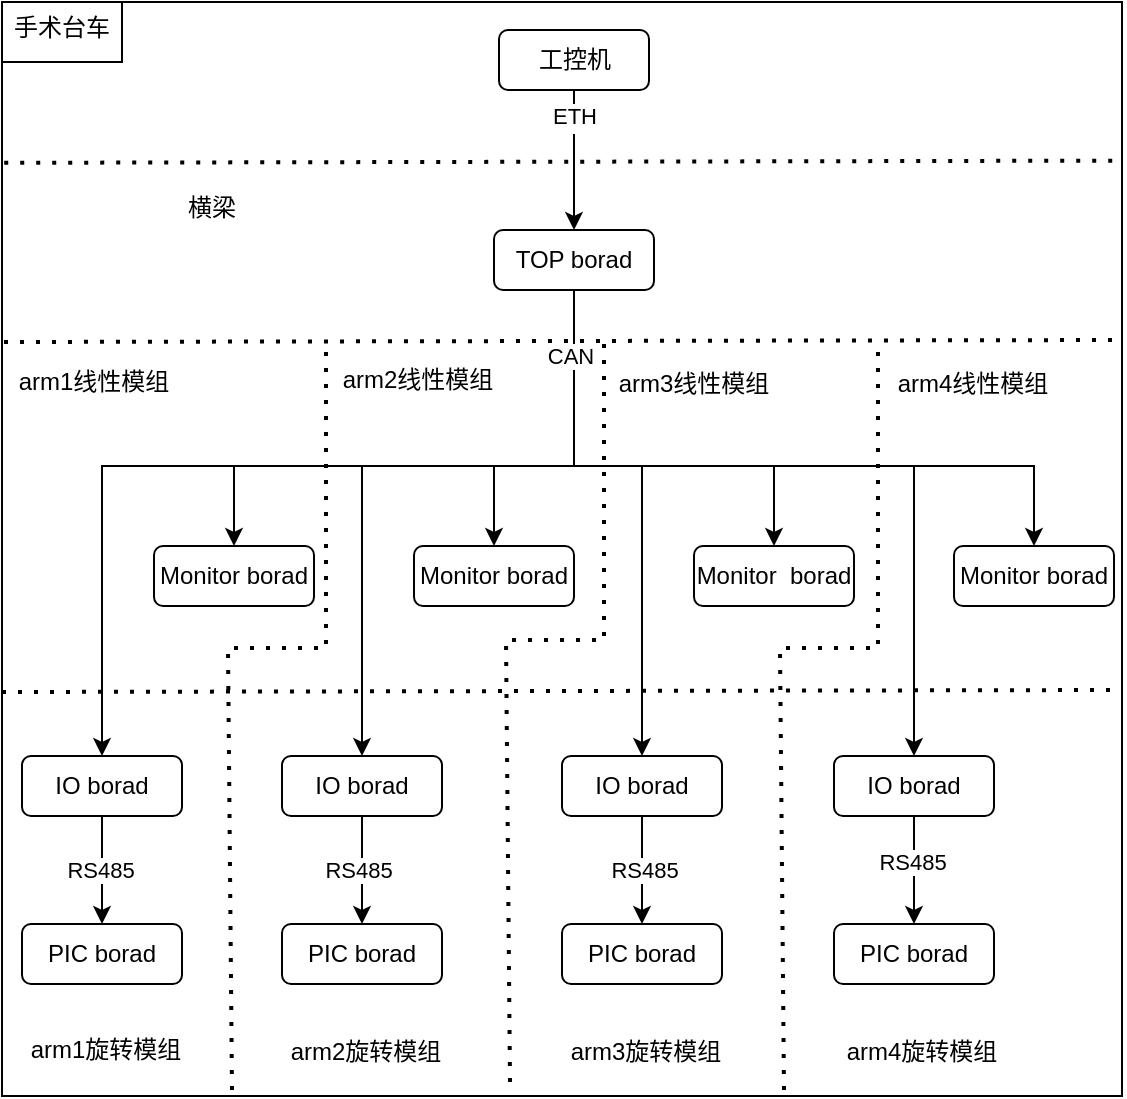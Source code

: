 <mxfile version="22.1.20" type="github">
  <diagram name="第 1 页" id="UXunFXDOlPToH5AsTCEy">
    <mxGraphModel dx="733" dy="1639" grid="1" gridSize="1" guides="1" tooltips="1" connect="1" arrows="1" fold="1" page="1" pageScale="1" pageWidth="827" pageHeight="1169" math="0" shadow="0">
      <root>
        <mxCell id="0" />
        <mxCell id="1" parent="0" />
        <mxCell id="_Sqe5zTtczQkSGVGD6ec-38" value="" style="rounded=1;whiteSpace=wrap;html=1;" vertex="1" parent="1">
          <mxGeometry x="142" y="289" width="96" height="160" as="geometry" />
        </mxCell>
        <mxCell id="_Sqe5zTtczQkSGVGD6ec-2" value="" style="rounded=0;whiteSpace=wrap;html=1;" vertex="1" parent="1">
          <mxGeometry x="140" y="-57" width="560" height="547" as="geometry" />
        </mxCell>
        <mxCell id="_Sqe5zTtczQkSGVGD6ec-4" value="" style="rounded=0;whiteSpace=wrap;html=1;" vertex="1" parent="1">
          <mxGeometry x="140" y="-57" width="60" height="30" as="geometry" />
        </mxCell>
        <mxCell id="_Sqe5zTtczQkSGVGD6ec-3" value="手术台车" style="text;html=1;strokeColor=none;fillColor=none;align=center;verticalAlign=middle;whiteSpace=wrap;rounded=0;" vertex="1" parent="1">
          <mxGeometry x="140" y="-57" width="60" height="25" as="geometry" />
        </mxCell>
        <mxCell id="_Sqe5zTtczQkSGVGD6ec-14" style="edgeStyle=orthogonalEdgeStyle;rounded=0;orthogonalLoop=1;jettySize=auto;html=1;exitX=0.5;exitY=1;exitDx=0;exitDy=0;" edge="1" parent="1" source="_Sqe5zTtczQkSGVGD6ec-5" target="_Sqe5zTtczQkSGVGD6ec-6">
          <mxGeometry relative="1" as="geometry">
            <Array as="points">
              <mxPoint x="426" y="175" />
              <mxPoint x="656" y="175" />
            </Array>
          </mxGeometry>
        </mxCell>
        <mxCell id="_Sqe5zTtczQkSGVGD6ec-15" style="edgeStyle=orthogonalEdgeStyle;rounded=0;orthogonalLoop=1;jettySize=auto;html=1;exitX=0.5;exitY=1;exitDx=0;exitDy=0;" edge="1" parent="1" source="_Sqe5zTtczQkSGVGD6ec-5" target="_Sqe5zTtczQkSGVGD6ec-13">
          <mxGeometry relative="1" as="geometry">
            <Array as="points">
              <mxPoint x="426" y="175" />
              <mxPoint x="526" y="175" />
            </Array>
          </mxGeometry>
        </mxCell>
        <mxCell id="_Sqe5zTtczQkSGVGD6ec-16" style="edgeStyle=orthogonalEdgeStyle;rounded=0;orthogonalLoop=1;jettySize=auto;html=1;" edge="1" parent="1" source="_Sqe5zTtczQkSGVGD6ec-5" target="_Sqe5zTtczQkSGVGD6ec-12">
          <mxGeometry relative="1" as="geometry">
            <Array as="points">
              <mxPoint x="426" y="175" />
              <mxPoint x="386" y="175" />
            </Array>
          </mxGeometry>
        </mxCell>
        <mxCell id="_Sqe5zTtczQkSGVGD6ec-17" style="edgeStyle=orthogonalEdgeStyle;rounded=0;orthogonalLoop=1;jettySize=auto;html=1;exitX=0.5;exitY=1;exitDx=0;exitDy=0;" edge="1" parent="1" source="_Sqe5zTtczQkSGVGD6ec-5" target="_Sqe5zTtczQkSGVGD6ec-11">
          <mxGeometry relative="1" as="geometry">
            <Array as="points">
              <mxPoint x="426" y="175" />
              <mxPoint x="256" y="175" />
            </Array>
          </mxGeometry>
        </mxCell>
        <mxCell id="_Sqe5zTtczQkSGVGD6ec-24" style="edgeStyle=orthogonalEdgeStyle;rounded=0;orthogonalLoop=1;jettySize=auto;html=1;exitX=0.5;exitY=1;exitDx=0;exitDy=0;" edge="1" parent="1" source="_Sqe5zTtczQkSGVGD6ec-5" target="_Sqe5zTtczQkSGVGD6ec-8">
          <mxGeometry relative="1" as="geometry">
            <Array as="points">
              <mxPoint x="426" y="175" />
              <mxPoint x="320" y="175" />
            </Array>
          </mxGeometry>
        </mxCell>
        <mxCell id="_Sqe5zTtczQkSGVGD6ec-25" style="edgeStyle=orthogonalEdgeStyle;rounded=0;orthogonalLoop=1;jettySize=auto;html=1;entryX=0.5;entryY=0;entryDx=0;entryDy=0;exitX=0.5;exitY=1;exitDx=0;exitDy=0;" edge="1" parent="1" source="_Sqe5zTtczQkSGVGD6ec-5" target="_Sqe5zTtczQkSGVGD6ec-7">
          <mxGeometry relative="1" as="geometry">
            <Array as="points">
              <mxPoint x="426" y="175" />
              <mxPoint x="190" y="175" />
            </Array>
          </mxGeometry>
        </mxCell>
        <mxCell id="_Sqe5zTtczQkSGVGD6ec-26" style="edgeStyle=orthogonalEdgeStyle;rounded=0;orthogonalLoop=1;jettySize=auto;html=1;" edge="1" parent="1" source="_Sqe5zTtczQkSGVGD6ec-5" target="_Sqe5zTtczQkSGVGD6ec-9">
          <mxGeometry relative="1" as="geometry">
            <Array as="points">
              <mxPoint x="426" y="175" />
              <mxPoint x="460" y="175" />
            </Array>
          </mxGeometry>
        </mxCell>
        <mxCell id="_Sqe5zTtczQkSGVGD6ec-27" style="edgeStyle=orthogonalEdgeStyle;rounded=0;orthogonalLoop=1;jettySize=auto;html=1;exitX=0.5;exitY=1;exitDx=0;exitDy=0;" edge="1" parent="1" source="_Sqe5zTtczQkSGVGD6ec-5" target="_Sqe5zTtczQkSGVGD6ec-10">
          <mxGeometry relative="1" as="geometry">
            <Array as="points">
              <mxPoint x="426" y="175" />
              <mxPoint x="596" y="175" />
            </Array>
          </mxGeometry>
        </mxCell>
        <mxCell id="_Sqe5zTtczQkSGVGD6ec-70" value="CAN" style="edgeLabel;html=1;align=center;verticalAlign=middle;resizable=0;points=[];" vertex="1" connectable="0" parent="_Sqe5zTtczQkSGVGD6ec-27">
          <mxGeometry x="-0.836" y="-2" relative="1" as="geometry">
            <mxPoint as="offset" />
          </mxGeometry>
        </mxCell>
        <mxCell id="_Sqe5zTtczQkSGVGD6ec-5" value="TOP borad" style="rounded=1;whiteSpace=wrap;html=1;" vertex="1" parent="1">
          <mxGeometry x="386" y="57" width="80" height="30" as="geometry" />
        </mxCell>
        <mxCell id="_Sqe5zTtczQkSGVGD6ec-6" value="Monitor&amp;nbsp;borad" style="rounded=1;whiteSpace=wrap;html=1;" vertex="1" parent="1">
          <mxGeometry x="616" y="215" width="80" height="30" as="geometry" />
        </mxCell>
        <mxCell id="_Sqe5zTtczQkSGVGD6ec-34" style="edgeStyle=orthogonalEdgeStyle;rounded=0;orthogonalLoop=1;jettySize=auto;html=1;entryX=0.5;entryY=0;entryDx=0;entryDy=0;" edge="1" parent="1" source="_Sqe5zTtczQkSGVGD6ec-7" target="_Sqe5zTtczQkSGVGD6ec-31">
          <mxGeometry relative="1" as="geometry" />
        </mxCell>
        <mxCell id="_Sqe5zTtczQkSGVGD6ec-71" value="RS485" style="edgeLabel;html=1;align=center;verticalAlign=middle;resizable=0;points=[];" vertex="1" connectable="0" parent="_Sqe5zTtczQkSGVGD6ec-34">
          <mxGeometry x="0.154" y="-2" relative="1" as="geometry">
            <mxPoint x="1" y="-4" as="offset" />
          </mxGeometry>
        </mxCell>
        <mxCell id="_Sqe5zTtczQkSGVGD6ec-7" value="IO borad" style="rounded=1;whiteSpace=wrap;html=1;" vertex="1" parent="1">
          <mxGeometry x="150" y="320" width="80" height="30" as="geometry" />
        </mxCell>
        <mxCell id="_Sqe5zTtczQkSGVGD6ec-35" style="edgeStyle=orthogonalEdgeStyle;rounded=0;orthogonalLoop=1;jettySize=auto;html=1;" edge="1" parent="1" source="_Sqe5zTtczQkSGVGD6ec-8" target="_Sqe5zTtczQkSGVGD6ec-30">
          <mxGeometry relative="1" as="geometry" />
        </mxCell>
        <mxCell id="_Sqe5zTtczQkSGVGD6ec-72" value="RS485" style="edgeLabel;html=1;align=center;verticalAlign=middle;resizable=0;points=[];" vertex="1" connectable="0" parent="_Sqe5zTtczQkSGVGD6ec-35">
          <mxGeometry x="-0.023" y="-4" relative="1" as="geometry">
            <mxPoint x="2" as="offset" />
          </mxGeometry>
        </mxCell>
        <mxCell id="_Sqe5zTtczQkSGVGD6ec-8" value="IO&amp;nbsp;borad" style="rounded=1;whiteSpace=wrap;html=1;" vertex="1" parent="1">
          <mxGeometry x="280" y="320" width="80" height="30" as="geometry" />
        </mxCell>
        <mxCell id="_Sqe5zTtczQkSGVGD6ec-36" style="edgeStyle=orthogonalEdgeStyle;rounded=0;orthogonalLoop=1;jettySize=auto;html=1;" edge="1" parent="1" source="_Sqe5zTtczQkSGVGD6ec-9" target="_Sqe5zTtczQkSGVGD6ec-29">
          <mxGeometry relative="1" as="geometry" />
        </mxCell>
        <mxCell id="_Sqe5zTtczQkSGVGD6ec-73" value="RS485" style="edgeLabel;html=1;align=center;verticalAlign=middle;resizable=0;points=[];" vertex="1" connectable="0" parent="_Sqe5zTtczQkSGVGD6ec-36">
          <mxGeometry x="-0.231" y="2" relative="1" as="geometry">
            <mxPoint x="-1" y="6" as="offset" />
          </mxGeometry>
        </mxCell>
        <mxCell id="_Sqe5zTtczQkSGVGD6ec-9" value="IO&amp;nbsp;borad" style="rounded=1;whiteSpace=wrap;html=1;" vertex="1" parent="1">
          <mxGeometry x="420" y="320" width="80" height="30" as="geometry" />
        </mxCell>
        <mxCell id="_Sqe5zTtczQkSGVGD6ec-37" style="edgeStyle=orthogonalEdgeStyle;rounded=0;orthogonalLoop=1;jettySize=auto;html=1;" edge="1" parent="1" source="_Sqe5zTtczQkSGVGD6ec-10" target="_Sqe5zTtczQkSGVGD6ec-28">
          <mxGeometry relative="1" as="geometry" />
        </mxCell>
        <mxCell id="_Sqe5zTtczQkSGVGD6ec-74" value="RS485" style="edgeLabel;html=1;align=center;verticalAlign=middle;resizable=0;points=[];" vertex="1" connectable="0" parent="_Sqe5zTtczQkSGVGD6ec-37">
          <mxGeometry x="-0.231" y="-4" relative="1" as="geometry">
            <mxPoint x="3" y="2" as="offset" />
          </mxGeometry>
        </mxCell>
        <mxCell id="_Sqe5zTtczQkSGVGD6ec-10" value="IO&amp;nbsp;borad" style="rounded=1;whiteSpace=wrap;html=1;" vertex="1" parent="1">
          <mxGeometry x="556" y="320" width="80" height="30" as="geometry" />
        </mxCell>
        <mxCell id="_Sqe5zTtczQkSGVGD6ec-11" value="Monitor borad" style="rounded=1;whiteSpace=wrap;html=1;" vertex="1" parent="1">
          <mxGeometry x="216" y="215" width="80" height="30" as="geometry" />
        </mxCell>
        <mxCell id="_Sqe5zTtczQkSGVGD6ec-12" value="Monitor borad" style="rounded=1;whiteSpace=wrap;html=1;" vertex="1" parent="1">
          <mxGeometry x="346" y="215" width="80" height="30" as="geometry" />
        </mxCell>
        <mxCell id="_Sqe5zTtczQkSGVGD6ec-13" value="Monitor&amp;nbsp;&amp;nbsp;borad" style="rounded=1;whiteSpace=wrap;html=1;" vertex="1" parent="1">
          <mxGeometry x="486" y="215" width="80" height="30" as="geometry" />
        </mxCell>
        <mxCell id="_Sqe5zTtczQkSGVGD6ec-28" value="PIC borad" style="rounded=1;whiteSpace=wrap;html=1;" vertex="1" parent="1">
          <mxGeometry x="556" y="404" width="80" height="30" as="geometry" />
        </mxCell>
        <mxCell id="_Sqe5zTtczQkSGVGD6ec-29" value="PIC borad" style="rounded=1;whiteSpace=wrap;html=1;" vertex="1" parent="1">
          <mxGeometry x="420" y="404" width="80" height="30" as="geometry" />
        </mxCell>
        <mxCell id="_Sqe5zTtczQkSGVGD6ec-30" value="PIC borad" style="rounded=1;whiteSpace=wrap;html=1;" vertex="1" parent="1">
          <mxGeometry x="280" y="404" width="80" height="30" as="geometry" />
        </mxCell>
        <mxCell id="_Sqe5zTtczQkSGVGD6ec-31" value="PIC borad" style="rounded=1;whiteSpace=wrap;html=1;" vertex="1" parent="1">
          <mxGeometry x="150" y="404" width="80" height="30" as="geometry" />
        </mxCell>
        <mxCell id="_Sqe5zTtczQkSGVGD6ec-54" value="" style="endArrow=none;dashed=1;html=1;dashPattern=1 3;strokeWidth=2;rounded=0;exitX=0.002;exitY=0.147;exitDx=0;exitDy=0;exitPerimeter=0;entryX=0.999;entryY=0.145;entryDx=0;entryDy=0;entryPerimeter=0;" edge="1" parent="1" source="_Sqe5zTtczQkSGVGD6ec-2" target="_Sqe5zTtczQkSGVGD6ec-2">
          <mxGeometry width="50" height="50" relative="1" as="geometry">
            <mxPoint x="399" y="290" as="sourcePoint" />
            <mxPoint x="699" y="115" as="targetPoint" />
          </mxGeometry>
        </mxCell>
        <mxCell id="_Sqe5zTtczQkSGVGD6ec-55" value="横梁" style="text;html=1;strokeColor=none;fillColor=none;align=center;verticalAlign=middle;whiteSpace=wrap;rounded=0;" vertex="1" parent="1">
          <mxGeometry x="215" y="31" width="60" height="30" as="geometry" />
        </mxCell>
        <mxCell id="_Sqe5zTtczQkSGVGD6ec-56" value="arm1线性模组" style="text;html=1;strokeColor=none;fillColor=none;align=center;verticalAlign=middle;whiteSpace=wrap;rounded=0;" vertex="1" parent="1">
          <mxGeometry x="140" y="118" width="92" height="30" as="geometry" />
        </mxCell>
        <mxCell id="_Sqe5zTtczQkSGVGD6ec-57" value="" style="endArrow=none;dashed=1;html=1;dashPattern=1 3;strokeWidth=2;rounded=0;" edge="1" parent="1">
          <mxGeometry width="50" height="50" relative="1" as="geometry">
            <mxPoint x="255" y="487" as="sourcePoint" />
            <mxPoint x="302" y="117" as="targetPoint" />
            <Array as="points">
              <mxPoint x="253" y="266" />
              <mxPoint x="302" y="266" />
            </Array>
          </mxGeometry>
        </mxCell>
        <mxCell id="_Sqe5zTtczQkSGVGD6ec-58" value="" style="endArrow=none;dashed=1;html=1;dashPattern=1 3;strokeWidth=2;rounded=0;" edge="1" parent="1">
          <mxGeometry width="50" height="50" relative="1" as="geometry">
            <mxPoint x="394" y="483" as="sourcePoint" />
            <mxPoint x="441" y="113" as="targetPoint" />
            <Array as="points">
              <mxPoint x="392" y="262" />
              <mxPoint x="441" y="262" />
            </Array>
          </mxGeometry>
        </mxCell>
        <mxCell id="_Sqe5zTtczQkSGVGD6ec-61" value="" style="endArrow=none;dashed=1;html=1;dashPattern=1 3;strokeWidth=2;rounded=0;" edge="1" parent="1">
          <mxGeometry width="50" height="50" relative="1" as="geometry">
            <mxPoint x="531" y="487" as="sourcePoint" />
            <mxPoint x="578" y="117" as="targetPoint" />
            <Array as="points">
              <mxPoint x="529" y="266" />
              <mxPoint x="578" y="266" />
            </Array>
          </mxGeometry>
        </mxCell>
        <mxCell id="_Sqe5zTtczQkSGVGD6ec-62" value="arm4线性模组" style="text;html=1;strokeColor=none;fillColor=none;align=center;verticalAlign=middle;whiteSpace=wrap;rounded=0;" vertex="1" parent="1">
          <mxGeometry x="581" y="119" width="89" height="30" as="geometry" />
        </mxCell>
        <mxCell id="_Sqe5zTtczQkSGVGD6ec-63" value="arm3线性模组" style="text;html=1;strokeColor=none;fillColor=none;align=center;verticalAlign=middle;whiteSpace=wrap;rounded=0;" vertex="1" parent="1">
          <mxGeometry x="445" y="119" width="82" height="30" as="geometry" />
        </mxCell>
        <mxCell id="_Sqe5zTtczQkSGVGD6ec-64" value="arm2线性模组" style="text;html=1;strokeColor=none;fillColor=none;align=center;verticalAlign=middle;whiteSpace=wrap;rounded=0;" vertex="1" parent="1">
          <mxGeometry x="307" y="117" width="82" height="30" as="geometry" />
        </mxCell>
        <mxCell id="_Sqe5zTtczQkSGVGD6ec-65" value="" style="endArrow=none;dashed=1;html=1;dashPattern=1 3;strokeWidth=2;rounded=0;exitX=0.002;exitY=0.147;exitDx=0;exitDy=0;exitPerimeter=0;entryX=0.999;entryY=0.145;entryDx=0;entryDy=0;entryPerimeter=0;" edge="1" parent="1">
          <mxGeometry width="50" height="50" relative="1" as="geometry">
            <mxPoint x="141" y="113" as="sourcePoint" />
            <mxPoint x="699" y="112" as="targetPoint" />
          </mxGeometry>
        </mxCell>
        <mxCell id="_Sqe5zTtczQkSGVGD6ec-67" style="edgeStyle=orthogonalEdgeStyle;rounded=0;orthogonalLoop=1;jettySize=auto;html=1;" edge="1" parent="1" source="_Sqe5zTtczQkSGVGD6ec-66" target="_Sqe5zTtczQkSGVGD6ec-5">
          <mxGeometry relative="1" as="geometry" />
        </mxCell>
        <mxCell id="_Sqe5zTtczQkSGVGD6ec-68" value="net" style="edgeLabel;html=1;align=center;verticalAlign=middle;resizable=0;points=[];" vertex="1" connectable="0" parent="_Sqe5zTtczQkSGVGD6ec-67">
          <mxGeometry x="-0.57" relative="1" as="geometry">
            <mxPoint as="offset" />
          </mxGeometry>
        </mxCell>
        <mxCell id="_Sqe5zTtczQkSGVGD6ec-69" value="ETH" style="edgeLabel;html=1;align=center;verticalAlign=middle;resizable=0;points=[];" vertex="1" connectable="0" parent="_Sqe5zTtczQkSGVGD6ec-67">
          <mxGeometry x="-0.647" relative="1" as="geometry">
            <mxPoint as="offset" />
          </mxGeometry>
        </mxCell>
        <mxCell id="_Sqe5zTtczQkSGVGD6ec-66" value="工控机" style="rounded=1;whiteSpace=wrap;html=1;" vertex="1" parent="1">
          <mxGeometry x="388.5" y="-43" width="75" height="30" as="geometry" />
        </mxCell>
        <mxCell id="_Sqe5zTtczQkSGVGD6ec-75" value="" style="endArrow=none;dashed=1;html=1;dashPattern=1 3;strokeWidth=2;rounded=0;exitX=0.002;exitY=0.147;exitDx=0;exitDy=0;exitPerimeter=0;entryX=0.999;entryY=0.145;entryDx=0;entryDy=0;entryPerimeter=0;" edge="1" parent="1">
          <mxGeometry width="50" height="50" relative="1" as="geometry">
            <mxPoint x="140" y="288" as="sourcePoint" />
            <mxPoint x="698" y="287" as="targetPoint" />
          </mxGeometry>
        </mxCell>
        <mxCell id="_Sqe5zTtczQkSGVGD6ec-76" value="arm1旋转模组" style="text;html=1;strokeColor=none;fillColor=none;align=center;verticalAlign=middle;whiteSpace=wrap;rounded=0;" vertex="1" parent="1">
          <mxGeometry x="146" y="452" width="92" height="30" as="geometry" />
        </mxCell>
        <mxCell id="_Sqe5zTtczQkSGVGD6ec-77" value="arm4旋转模组" style="text;html=1;strokeColor=none;fillColor=none;align=center;verticalAlign=middle;whiteSpace=wrap;rounded=0;" vertex="1" parent="1">
          <mxGeometry x="554" y="453" width="92" height="30" as="geometry" />
        </mxCell>
        <mxCell id="_Sqe5zTtczQkSGVGD6ec-78" value="arm3旋转模组" style="text;html=1;strokeColor=none;fillColor=none;align=center;verticalAlign=middle;whiteSpace=wrap;rounded=0;" vertex="1" parent="1">
          <mxGeometry x="416" y="453" width="92" height="30" as="geometry" />
        </mxCell>
        <mxCell id="_Sqe5zTtczQkSGVGD6ec-79" value="arm2旋转模组" style="text;html=1;strokeColor=none;fillColor=none;align=center;verticalAlign=middle;whiteSpace=wrap;rounded=0;" vertex="1" parent="1">
          <mxGeometry x="276" y="453" width="92" height="30" as="geometry" />
        </mxCell>
      </root>
    </mxGraphModel>
  </diagram>
</mxfile>
